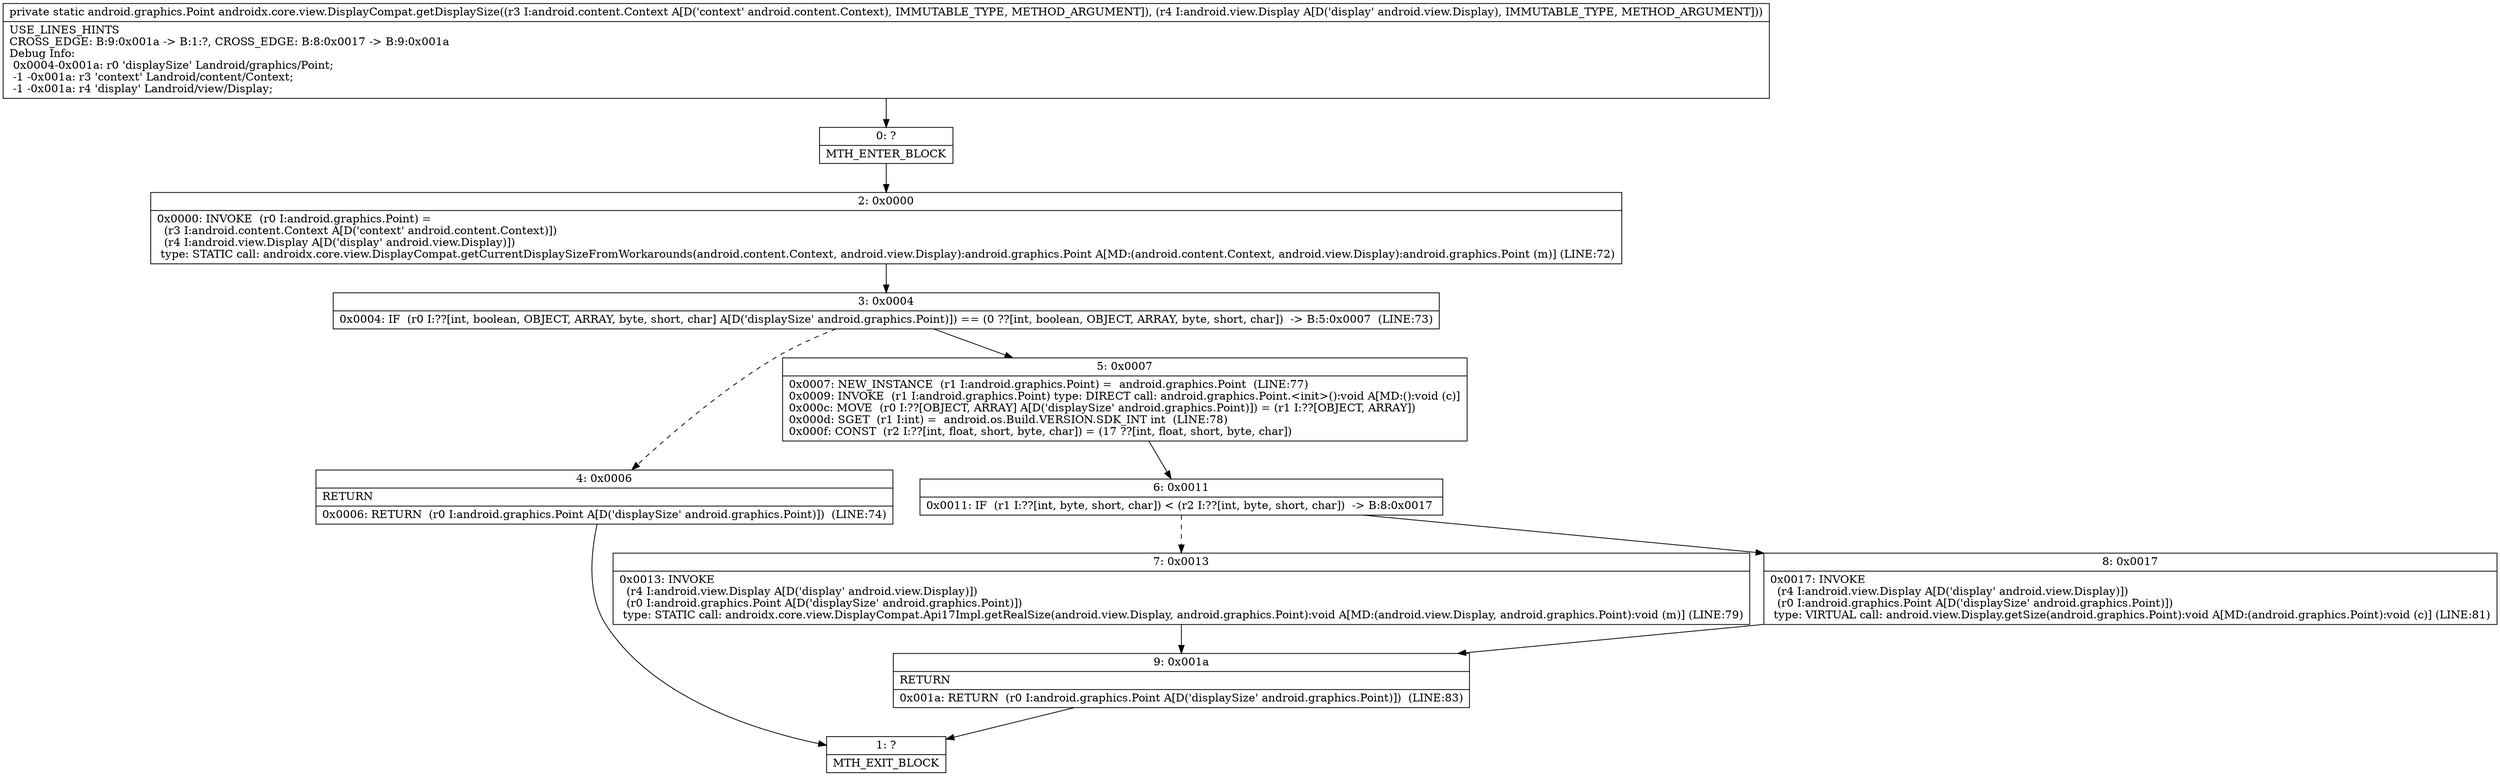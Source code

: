 digraph "CFG forandroidx.core.view.DisplayCompat.getDisplaySize(Landroid\/content\/Context;Landroid\/view\/Display;)Landroid\/graphics\/Point;" {
Node_0 [shape=record,label="{0\:\ ?|MTH_ENTER_BLOCK\l}"];
Node_2 [shape=record,label="{2\:\ 0x0000|0x0000: INVOKE  (r0 I:android.graphics.Point) = \l  (r3 I:android.content.Context A[D('context' android.content.Context)])\l  (r4 I:android.view.Display A[D('display' android.view.Display)])\l type: STATIC call: androidx.core.view.DisplayCompat.getCurrentDisplaySizeFromWorkarounds(android.content.Context, android.view.Display):android.graphics.Point A[MD:(android.content.Context, android.view.Display):android.graphics.Point (m)] (LINE:72)\l}"];
Node_3 [shape=record,label="{3\:\ 0x0004|0x0004: IF  (r0 I:??[int, boolean, OBJECT, ARRAY, byte, short, char] A[D('displaySize' android.graphics.Point)]) == (0 ??[int, boolean, OBJECT, ARRAY, byte, short, char])  \-\> B:5:0x0007  (LINE:73)\l}"];
Node_4 [shape=record,label="{4\:\ 0x0006|RETURN\l|0x0006: RETURN  (r0 I:android.graphics.Point A[D('displaySize' android.graphics.Point)])  (LINE:74)\l}"];
Node_1 [shape=record,label="{1\:\ ?|MTH_EXIT_BLOCK\l}"];
Node_5 [shape=record,label="{5\:\ 0x0007|0x0007: NEW_INSTANCE  (r1 I:android.graphics.Point) =  android.graphics.Point  (LINE:77)\l0x0009: INVOKE  (r1 I:android.graphics.Point) type: DIRECT call: android.graphics.Point.\<init\>():void A[MD:():void (c)]\l0x000c: MOVE  (r0 I:??[OBJECT, ARRAY] A[D('displaySize' android.graphics.Point)]) = (r1 I:??[OBJECT, ARRAY]) \l0x000d: SGET  (r1 I:int) =  android.os.Build.VERSION.SDK_INT int  (LINE:78)\l0x000f: CONST  (r2 I:??[int, float, short, byte, char]) = (17 ??[int, float, short, byte, char]) \l}"];
Node_6 [shape=record,label="{6\:\ 0x0011|0x0011: IF  (r1 I:??[int, byte, short, char]) \< (r2 I:??[int, byte, short, char])  \-\> B:8:0x0017 \l}"];
Node_7 [shape=record,label="{7\:\ 0x0013|0x0013: INVOKE  \l  (r4 I:android.view.Display A[D('display' android.view.Display)])\l  (r0 I:android.graphics.Point A[D('displaySize' android.graphics.Point)])\l type: STATIC call: androidx.core.view.DisplayCompat.Api17Impl.getRealSize(android.view.Display, android.graphics.Point):void A[MD:(android.view.Display, android.graphics.Point):void (m)] (LINE:79)\l}"];
Node_9 [shape=record,label="{9\:\ 0x001a|RETURN\l|0x001a: RETURN  (r0 I:android.graphics.Point A[D('displaySize' android.graphics.Point)])  (LINE:83)\l}"];
Node_8 [shape=record,label="{8\:\ 0x0017|0x0017: INVOKE  \l  (r4 I:android.view.Display A[D('display' android.view.Display)])\l  (r0 I:android.graphics.Point A[D('displaySize' android.graphics.Point)])\l type: VIRTUAL call: android.view.Display.getSize(android.graphics.Point):void A[MD:(android.graphics.Point):void (c)] (LINE:81)\l}"];
MethodNode[shape=record,label="{private static android.graphics.Point androidx.core.view.DisplayCompat.getDisplaySize((r3 I:android.content.Context A[D('context' android.content.Context), IMMUTABLE_TYPE, METHOD_ARGUMENT]), (r4 I:android.view.Display A[D('display' android.view.Display), IMMUTABLE_TYPE, METHOD_ARGUMENT]))  | USE_LINES_HINTS\lCROSS_EDGE: B:9:0x001a \-\> B:1:?, CROSS_EDGE: B:8:0x0017 \-\> B:9:0x001a\lDebug Info:\l  0x0004\-0x001a: r0 'displaySize' Landroid\/graphics\/Point;\l  \-1 \-0x001a: r3 'context' Landroid\/content\/Context;\l  \-1 \-0x001a: r4 'display' Landroid\/view\/Display;\l}"];
MethodNode -> Node_0;Node_0 -> Node_2;
Node_2 -> Node_3;
Node_3 -> Node_4[style=dashed];
Node_3 -> Node_5;
Node_4 -> Node_1;
Node_5 -> Node_6;
Node_6 -> Node_7[style=dashed];
Node_6 -> Node_8;
Node_7 -> Node_9;
Node_9 -> Node_1;
Node_8 -> Node_9;
}

